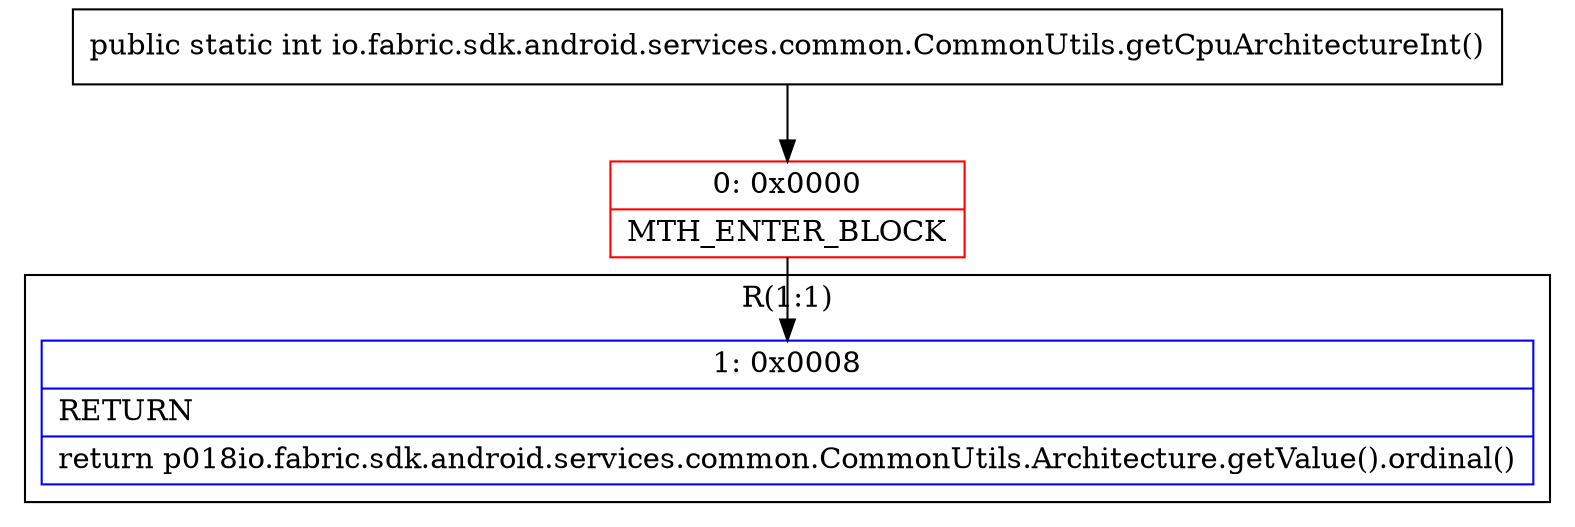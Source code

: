 digraph "CFG forio.fabric.sdk.android.services.common.CommonUtils.getCpuArchitectureInt()I" {
subgraph cluster_Region_1288136784 {
label = "R(1:1)";
node [shape=record,color=blue];
Node_1 [shape=record,label="{1\:\ 0x0008|RETURN\l|return p018io.fabric.sdk.android.services.common.CommonUtils.Architecture.getValue().ordinal()\l}"];
}
Node_0 [shape=record,color=red,label="{0\:\ 0x0000|MTH_ENTER_BLOCK\l}"];
MethodNode[shape=record,label="{public static int io.fabric.sdk.android.services.common.CommonUtils.getCpuArchitectureInt() }"];
MethodNode -> Node_0;
Node_0 -> Node_1;
}

